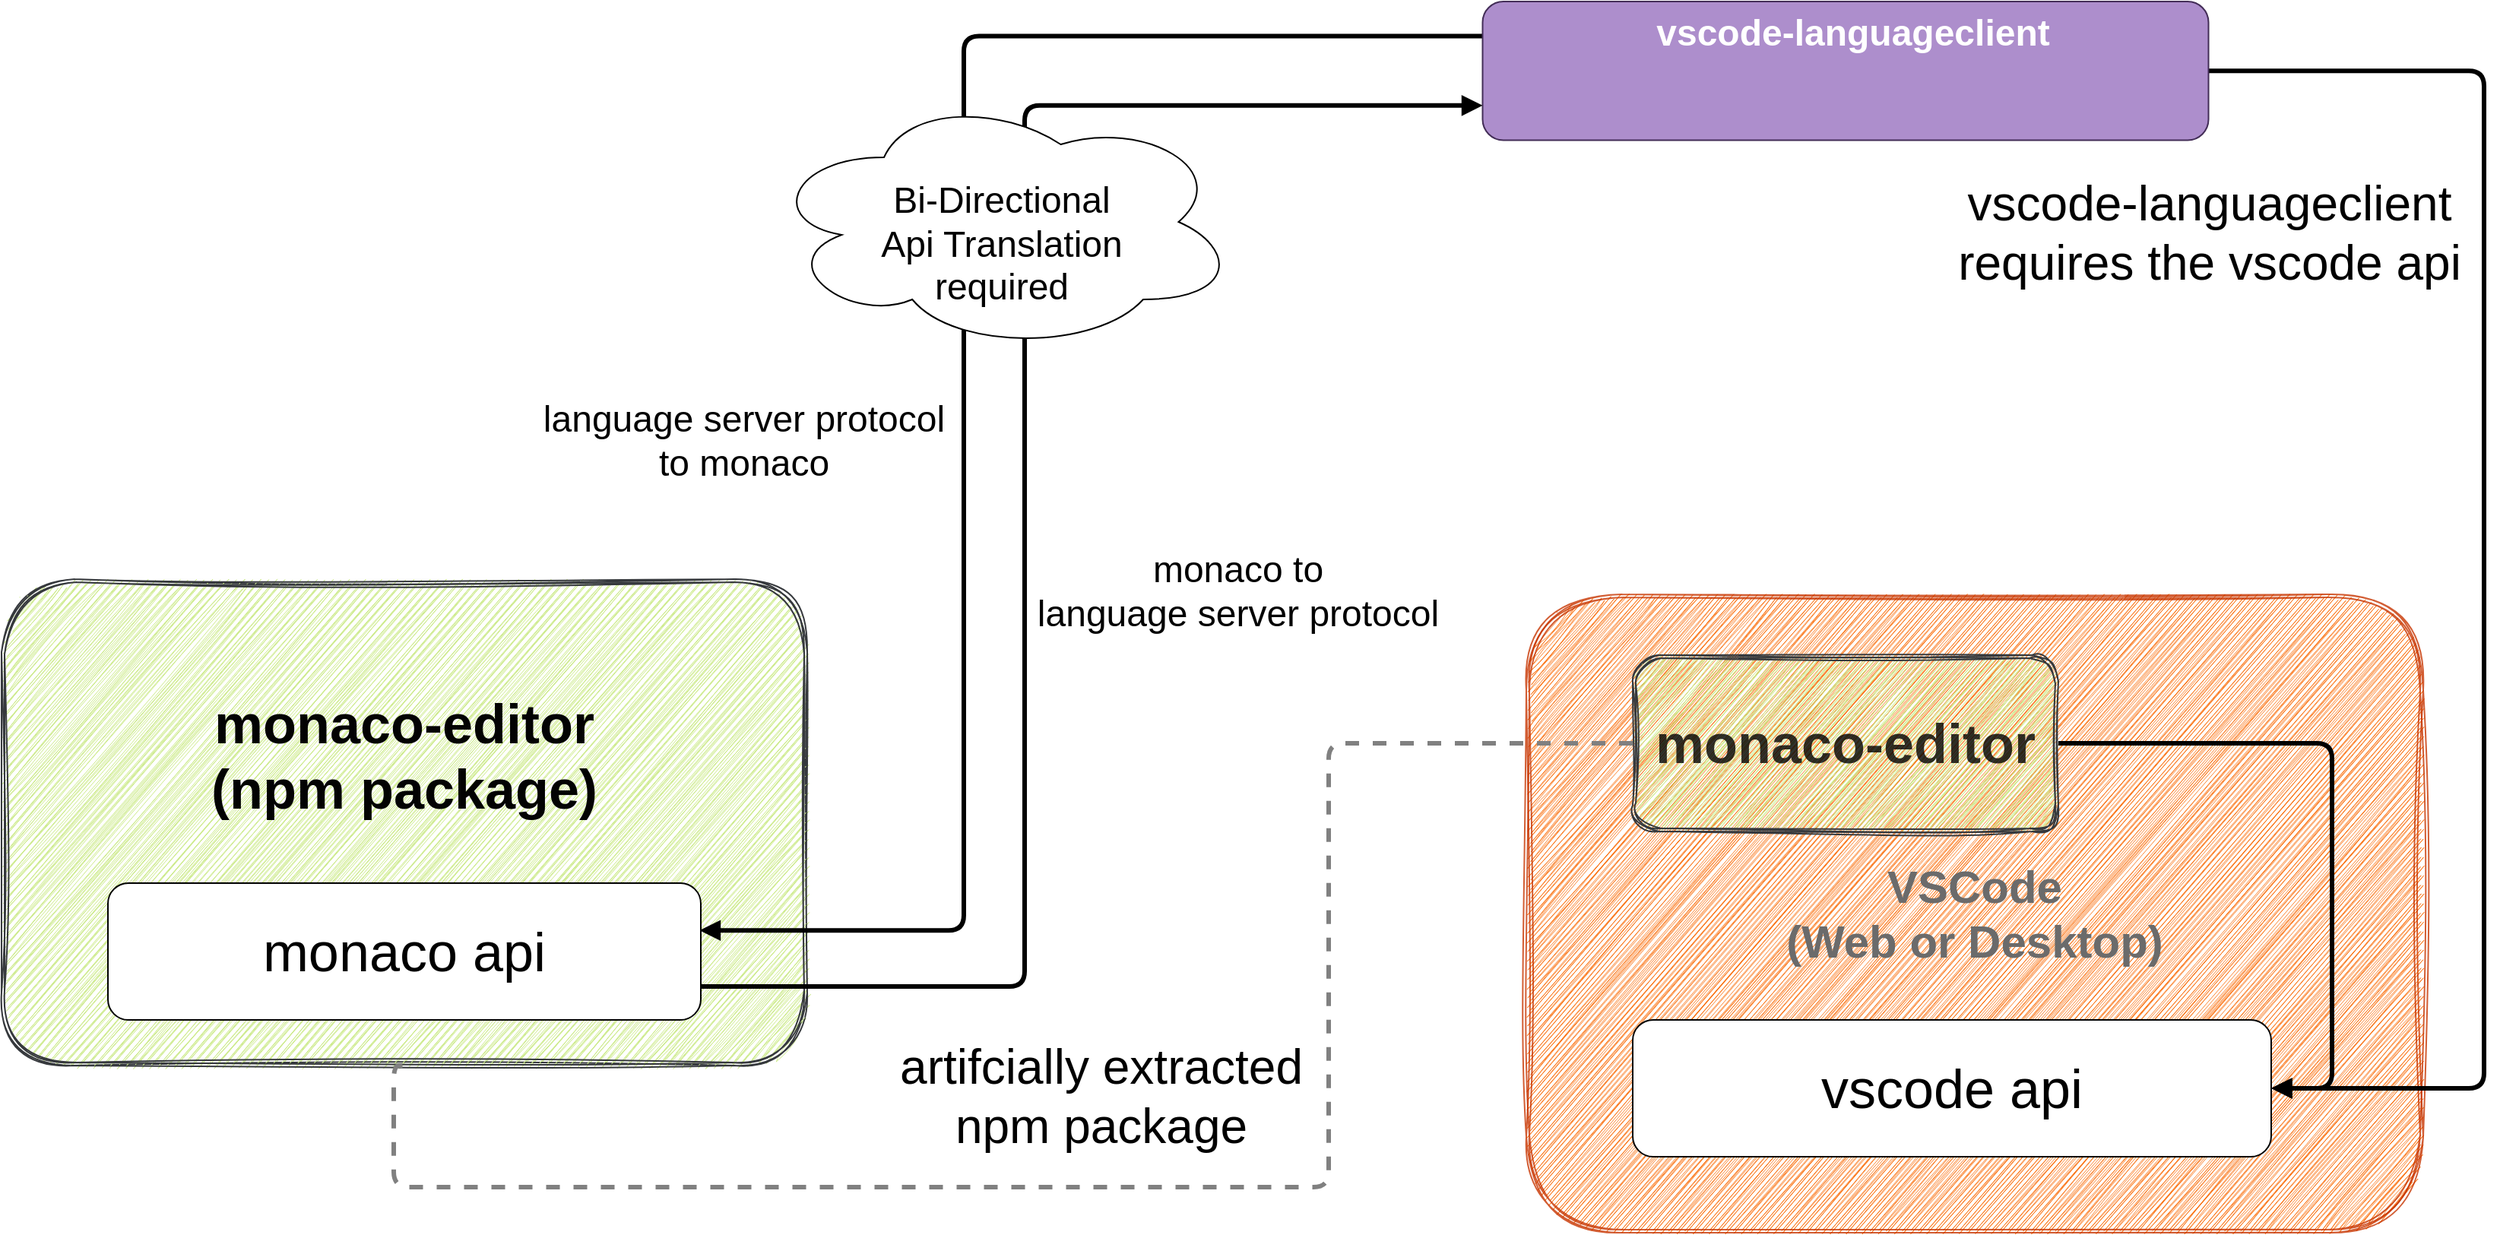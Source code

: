 <mxfile version="28.1.2">
  <diagram name="Page-1" id="97916047-d0de-89f5-080d-49f4d83e522f">
    <mxGraphModel dx="1809" dy="987" grid="1" gridSize="10" guides="1" tooltips="1" connect="1" arrows="1" fold="1" page="1" pageScale="1.5" pageWidth="1169" pageHeight="827" background="none" math="0" shadow="0">
      <root>
        <mxCell id="0" />
        <mxCell id="1" parent="0" />
        <mxCell id="k4CSAVVTnt-oedxpcEqQ-66" value="&lt;font style=&quot;color: rgb(107, 107, 107); font-size: 30px;&quot;&gt;&lt;b style=&quot;&quot;&gt;VSCode&lt;/b&gt;&lt;/font&gt;&lt;div&gt;&lt;font style=&quot;color: rgb(107, 107, 107); font-size: 30px;&quot;&gt;&lt;b style=&quot;&quot;&gt;(Web or Desktop)&lt;/b&gt;&lt;/font&gt;&lt;/div&gt;" style="shape=ext;double=1;rounded=1;whiteSpace=wrap;html=1;fontSize=24;fillColor=#fa6800;strokeColor=#C73500;fontColor=default;shadow=0;glass=0;sketch=1;curveFitting=1;jiggle=2;opacity=80;" parent="1" vertex="1">
          <mxGeometry x="1050" y="450" width="590" height="420" as="geometry" />
        </mxCell>
        <mxCell id="PFJihABpT5-H_5MAtVqF-1" value="&lt;font style=&quot;font-size: 36px; color: rgb(3, 3, 3);&quot;&gt;&lt;b style=&quot;&quot;&gt;monaco-editor&lt;/b&gt;&lt;/font&gt;&lt;div&gt;&lt;font style=&quot;font-size: 36px; color: rgb(3, 3, 3);&quot;&gt;&lt;b style=&quot;&quot;&gt;(npm package)&lt;/b&gt;&lt;/font&gt;&lt;/div&gt;&lt;div&gt;&lt;font style=&quot;font-size: 36px; color: rgb(3, 3, 3);&quot;&gt;&lt;b style=&quot;&quot;&gt;&lt;br&gt;&lt;/b&gt;&lt;/font&gt;&lt;/div&gt;&lt;div&gt;&lt;font style=&quot;font-size: 36px; color: rgb(3, 3, 3);&quot;&gt;&lt;b style=&quot;&quot;&gt;&lt;br&gt;&lt;/b&gt;&lt;/font&gt;&lt;/div&gt;" style="shape=ext;double=1;rounded=1;whiteSpace=wrap;html=1;fontSize=24;fillColor=#cdeb8b;strokeColor=#36393d;shadow=0;glass=0;sketch=1;curveFitting=1;jiggle=2;" parent="1" vertex="1">
          <mxGeometry x="47" y="440" width="530" height="320" as="geometry" />
        </mxCell>
        <mxCell id="PFJihABpT5-H_5MAtVqF-11" style="edgeStyle=orthogonalEdgeStyle;rounded=1;orthogonalLoop=1;jettySize=auto;html=1;entryX=1;entryY=0.5;entryDx=0;entryDy=0;strokeWidth=3;curved=0;endArrow=block;endFill=1;exitX=1;exitY=0.5;exitDx=0;exitDy=0;" parent="1" source="PFJihABpT5-H_5MAtVqF-4" target="PFJihABpT5-H_5MAtVqF-10" edge="1">
          <mxGeometry relative="1" as="geometry">
            <mxPoint x="1580" y="120" as="sourcePoint" />
            <Array as="points">
              <mxPoint x="1680" y="106" />
              <mxPoint x="1680" y="775" />
            </Array>
          </mxGeometry>
        </mxCell>
        <mxCell id="PFJihABpT5-H_5MAtVqF-19" value="&lt;span style=&quot;font-size: 32px;&quot;&gt;vscode-&lt;/span&gt;&lt;font style=&quot;background-color: light-dark(#ffffff, var(--ge-dark-color, #121212)); color: light-dark(rgb(0, 0, 0), rgb(255, 255, 255)); font-size: 32px;&quot;&gt;languageclient&lt;/font&gt;&lt;div&gt;&lt;span style=&quot;color: light-dark(rgb(0, 0, 0), rgb(255, 255, 255)); font-size: 32px; background-color: light-dark(#ffffff, var(--ge-dark-color, #121212));&quot;&gt;requires the vscode api&lt;/span&gt;&lt;/div&gt;" style="edgeLabel;html=1;align=center;verticalAlign=middle;resizable=0;points=[];" parent="PFJihABpT5-H_5MAtVqF-11" vertex="1" connectable="0">
          <mxGeometry x="0.049" relative="1" as="geometry">
            <mxPoint x="-181" y="-232" as="offset" />
          </mxGeometry>
        </mxCell>
        <mxCell id="PFJihABpT5-H_5MAtVqF-12" style="edgeStyle=orthogonalEdgeStyle;rounded=1;orthogonalLoop=1;jettySize=auto;html=1;entryX=0.998;entryY=0.346;entryDx=0;entryDy=0;strokeColor=default;curved=0;strokeWidth=3;endArrow=block;endFill=1;startArrow=none;startFill=0;entryPerimeter=0;exitX=0;exitY=0.25;exitDx=0;exitDy=0;" parent="1" source="PFJihABpT5-H_5MAtVqF-4" target="PFJihABpT5-H_5MAtVqF-9" edge="1">
          <mxGeometry relative="1" as="geometry">
            <mxPoint x="662" y="300.0" as="targetPoint" />
            <Array as="points">
              <mxPoint x="680" y="83" />
              <mxPoint x="680" y="671" />
            </Array>
            <mxPoint x="930" y="200" as="sourcePoint" />
          </mxGeometry>
        </mxCell>
        <mxCell id="PFJihABpT5-H_5MAtVqF-4" value="&lt;b&gt;vscode-languageclient&lt;/b&gt;" style="rounded=1;whiteSpace=wrap;html=1;verticalAlign=top;fontSize=24;fillColor=#AD8ECC;strokeColor=#432D57;fontColor=#ffffff;align=center;spacingLeft=10;" parent="1" vertex="1">
          <mxGeometry x="1021.25" y="60" width="477.5" height="91.25" as="geometry" />
        </mxCell>
        <mxCell id="PFJihABpT5-H_5MAtVqF-6" style="edgeStyle=orthogonalEdgeStyle;rounded=1;orthogonalLoop=1;jettySize=auto;html=1;entryX=0.5;entryY=1;entryDx=0;entryDy=0;strokeWidth=3;dashed=1;endArrow=none;endFill=0;strokeColor=#808080;curved=0;" parent="1" source="PFJihABpT5-H_5MAtVqF-5" target="PFJihABpT5-H_5MAtVqF-1" edge="1">
          <mxGeometry relative="1" as="geometry">
            <Array as="points">
              <mxPoint x="920" y="548" />
              <mxPoint x="920" y="840" />
              <mxPoint x="305" y="840" />
              <mxPoint x="305" y="760" />
            </Array>
          </mxGeometry>
        </mxCell>
        <mxCell id="PFJihABpT5-H_5MAtVqF-7" value="&lt;font style=&quot;font-size: 32px;&quot;&gt;artifcially extracted&lt;/font&gt;&lt;div&gt;&lt;font style=&quot;font-size: 32px;&quot;&gt;npm package&lt;/font&gt;&lt;/div&gt;" style="edgeLabel;html=1;align=center;verticalAlign=middle;resizable=0;points=[];" parent="PFJihABpT5-H_5MAtVqF-6" vertex="1" connectable="0">
          <mxGeometry x="-0.198" y="-7" relative="1" as="geometry">
            <mxPoint x="-143" y="-47" as="offset" />
          </mxGeometry>
        </mxCell>
        <mxCell id="PFJihABpT5-H_5MAtVqF-17" style="edgeStyle=orthogonalEdgeStyle;rounded=1;orthogonalLoop=1;jettySize=auto;html=1;entryX=1;entryY=0.5;entryDx=0;entryDy=0;exitX=1;exitY=0.5;exitDx=0;exitDy=0;strokeWidth=3;endArrow=block;endFill=1;curved=0;" parent="1" source="PFJihABpT5-H_5MAtVqF-5" target="PFJihABpT5-H_5MAtVqF-10" edge="1">
          <mxGeometry relative="1" as="geometry">
            <Array as="points">
              <mxPoint x="1580" y="548" />
              <mxPoint x="1580" y="775" />
            </Array>
          </mxGeometry>
        </mxCell>
        <mxCell id="PFJihABpT5-H_5MAtVqF-5" value="&lt;font style=&quot;font-size: 36px; color: rgb(0, 0, 0);&quot;&gt;&lt;b style=&quot;&quot;&gt;monaco-editor&lt;/b&gt;&lt;/font&gt;" style="shape=ext;double=1;rounded=1;whiteSpace=wrap;html=1;fontSize=24;fillColor=#cdeb8b;strokeColor=#36393d;shadow=0;glass=0;textOpacity=80;sketch=1;curveFitting=1;jiggle=2;" parent="1" vertex="1">
          <mxGeometry x="1120" y="490" width="280" height="116" as="geometry" />
        </mxCell>
        <mxCell id="PFJihABpT5-H_5MAtVqF-9" value="&lt;font style=&quot;font-size: 36px;&quot;&gt;monaco api&lt;/font&gt;" style="rounded=1;whiteSpace=wrap;html=1;" parent="1" vertex="1">
          <mxGeometry x="117" y="640" width="390" height="90" as="geometry" />
        </mxCell>
        <mxCell id="PFJihABpT5-H_5MAtVqF-10" value="&lt;font style=&quot;font-size: 36px;&quot;&gt;vscode api&lt;/font&gt;" style="rounded=1;whiteSpace=wrap;html=1;" parent="1" vertex="1">
          <mxGeometry x="1120" y="730" width="420" height="90" as="geometry" />
        </mxCell>
        <mxCell id="PFJihABpT5-H_5MAtVqF-15" style="edgeStyle=orthogonalEdgeStyle;rounded=1;orthogonalLoop=1;jettySize=auto;html=1;entryX=1;entryY=0.75;entryDx=0;entryDy=0;curved=0;strokeWidth=3;endArrow=none;endFill=0;exitX=0;exitY=0.75;exitDx=0;exitDy=0;startArrow=block;startFill=1;" parent="1" source="PFJihABpT5-H_5MAtVqF-4" target="PFJihABpT5-H_5MAtVqF-9" edge="1">
          <mxGeometry relative="1" as="geometry">
            <mxPoint x="669" y="380.0" as="sourcePoint" />
            <Array as="points">
              <mxPoint x="720" y="128" />
              <mxPoint x="720" y="708" />
              <mxPoint x="507" y="708" />
            </Array>
          </mxGeometry>
        </mxCell>
        <mxCell id="PFJihABpT5-H_5MAtVqF-23" value="&lt;font style=&quot;font-size: 24px;&quot;&gt;monaco to&lt;/font&gt;&lt;div&gt;&lt;span style=&quot;font-size: 24px;&quot;&gt;language server protocol&lt;/span&gt;&lt;/div&gt;" style="edgeLabel;html=1;align=center;verticalAlign=middle;resizable=0;points=[];" parent="PFJihABpT5-H_5MAtVqF-15" vertex="1" connectable="0">
          <mxGeometry x="0.03" relative="1" as="geometry">
            <mxPoint x="140" y="57" as="offset" />
          </mxGeometry>
        </mxCell>
        <mxCell id="PFJihABpT5-H_5MAtVqF-22" value="&lt;span style=&quot;&quot;&gt;&lt;font style=&quot;font-size: 24px;&quot;&gt;&lt;br&gt;&lt;/font&gt;&lt;/span&gt;&lt;div&gt;&lt;div style=&quot;&quot;&gt;&lt;font style=&quot;font-size: 24px;&quot;&gt;Bi-Directional&lt;/font&gt;&lt;/div&gt;&lt;span style=&quot;&quot;&gt;&lt;font style=&quot;font-size: 24px;&quot;&gt;Api Translation&lt;/font&gt;&lt;/span&gt;&lt;div style=&quot;&quot;&gt;&lt;font style=&quot;font-size: 24px;&quot;&gt;required&lt;/font&gt;&lt;/div&gt;&lt;/div&gt;" style="ellipse;shape=cloud;whiteSpace=wrap;html=1;align=center;fillColor=default;strokeColor=default;fontColor=default;labelBackgroundColor=none;" parent="1" vertex="1">
          <mxGeometry x="550" y="120" width="310" height="170" as="geometry" />
        </mxCell>
        <mxCell id="PFJihABpT5-H_5MAtVqF-24" value="&lt;font style=&quot;font-size: 24px;&quot;&gt;language server protocol&lt;/font&gt;&lt;div&gt;&lt;font style=&quot;font-size: 24px;&quot;&gt;to&amp;nbsp;&lt;/font&gt;&lt;span style=&quot;font-size: 24px;&quot;&gt;monaco&lt;/span&gt;&lt;/div&gt;" style="edgeLabel;html=1;align=center;verticalAlign=middle;resizable=0;points=[];" parent="1" vertex="1" connectable="0">
          <mxGeometry x="530" y="360" as="geometry">
            <mxPoint x="5" y="-11" as="offset" />
          </mxGeometry>
        </mxCell>
      </root>
    </mxGraphModel>
  </diagram>
</mxfile>
